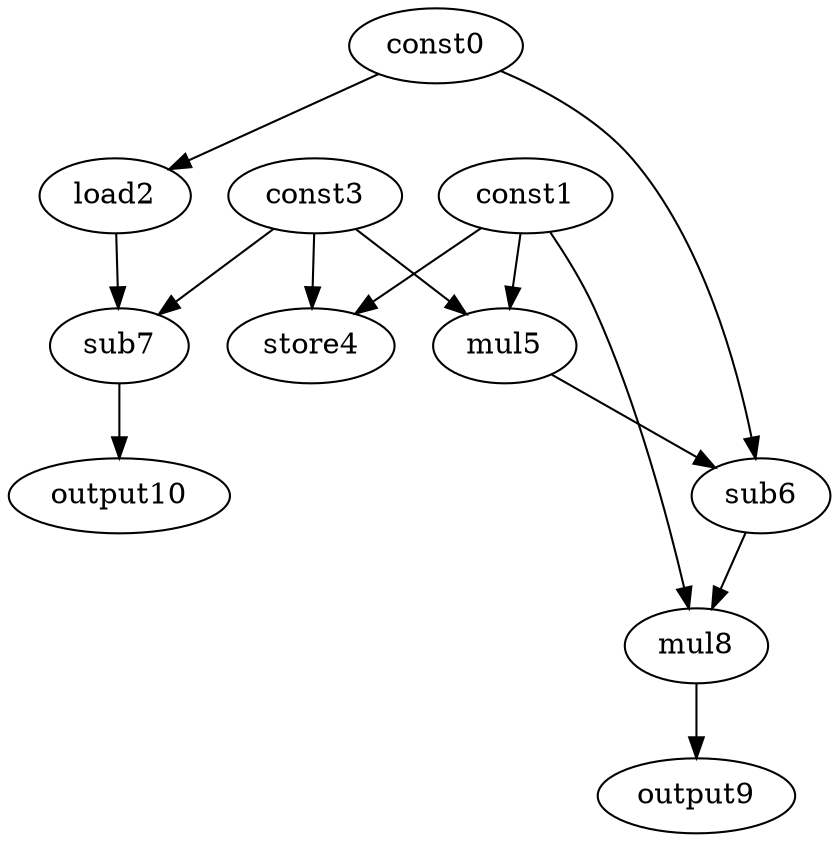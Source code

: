 digraph G { 
const0[opcode=const]; 
const1[opcode=const]; 
load2[opcode=load]; 
const3[opcode=const]; 
store4[opcode=store]; 
mul5[opcode=mul]; 
sub6[opcode=sub]; 
sub7[opcode=sub]; 
mul8[opcode=mul]; 
output9[opcode=output]; 
output10[opcode=output]; 
const0->load2[operand=0];
const1->store4[operand=0];
const3->store4[operand=1];
const1->mul5[operand=0];
const3->mul5[operand=1];
const0->sub6[operand=0];
mul5->sub6[operand=1];
load2->sub7[operand=0];
const3->sub7[operand=1];
const1->mul8[operand=0];
sub6->mul8[operand=1];
sub7->output10[operand=0];
mul8->output9[operand=0];
}
